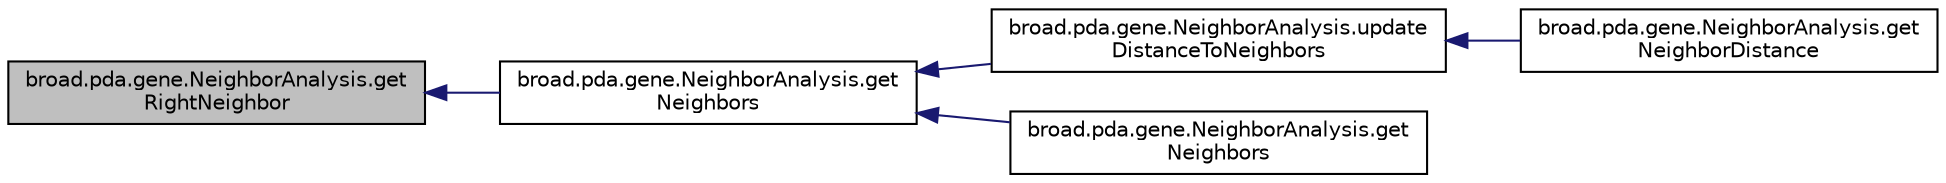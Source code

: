 digraph "broad.pda.gene.NeighborAnalysis.getRightNeighbor"
{
  edge [fontname="Helvetica",fontsize="10",labelfontname="Helvetica",labelfontsize="10"];
  node [fontname="Helvetica",fontsize="10",shape=record];
  rankdir="LR";
  Node1 [label="broad.pda.gene.NeighborAnalysis.get\lRightNeighbor",height=0.2,width=0.4,color="black", fillcolor="grey75", style="filled" fontcolor="black"];
  Node1 -> Node2 [dir="back",color="midnightblue",fontsize="10",style="solid"];
  Node2 [label="broad.pda.gene.NeighborAnalysis.get\lNeighbors",height=0.2,width=0.4,color="black", fillcolor="white", style="filled",URL="$classbroad_1_1pda_1_1gene_1_1_neighbor_analysis.html#a2abf85f1d2a44ca1f234a5aeb88c7c7a"];
  Node2 -> Node3 [dir="back",color="midnightblue",fontsize="10",style="solid"];
  Node3 [label="broad.pda.gene.NeighborAnalysis.update\lDistanceToNeighbors",height=0.2,width=0.4,color="black", fillcolor="white", style="filled",URL="$classbroad_1_1pda_1_1gene_1_1_neighbor_analysis.html#a2f78da6069950c839dfa7628d0bd77bb"];
  Node3 -> Node4 [dir="back",color="midnightblue",fontsize="10",style="solid"];
  Node4 [label="broad.pda.gene.NeighborAnalysis.get\lNeighborDistance",height=0.2,width=0.4,color="black", fillcolor="white", style="filled",URL="$classbroad_1_1pda_1_1gene_1_1_neighbor_analysis.html#a9121f0c290ec779569131366cf39f2d9"];
  Node2 -> Node5 [dir="back",color="midnightblue",fontsize="10",style="solid"];
  Node5 [label="broad.pda.gene.NeighborAnalysis.get\lNeighbors",height=0.2,width=0.4,color="black", fillcolor="white", style="filled",URL="$classbroad_1_1pda_1_1gene_1_1_neighbor_analysis.html#a8b56a8b65222eacfd043c75f4ef99e00"];
}
